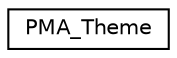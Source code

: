 digraph G
{
  edge [fontname="Helvetica",fontsize="10",labelfontname="Helvetica",labelfontsize="10"];
  node [fontname="Helvetica",fontsize="10",shape=record];
  rankdir="LR";
  Node1 [label="PMA_Theme",height=0.2,width=0.4,color="black", fillcolor="white", style="filled",URL="$classPMA__Theme.html"];
}
